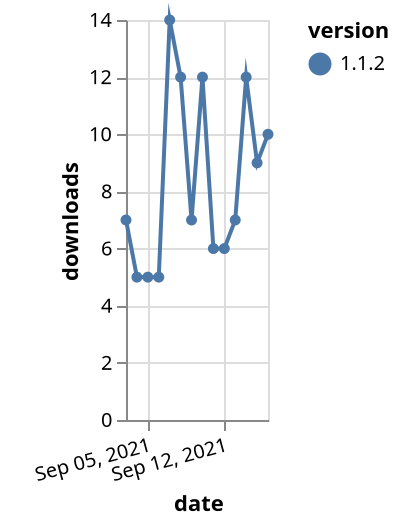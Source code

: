 {"$schema": "https://vega.github.io/schema/vega-lite/v5.json", "description": "A simple bar chart with embedded data.", "data": {"values": [{"date": "2021-09-03", "total": 23114, "delta": 7, "version": "1.1.2"}, {"date": "2021-09-04", "total": 23119, "delta": 5, "version": "1.1.2"}, {"date": "2021-09-05", "total": 23124, "delta": 5, "version": "1.1.2"}, {"date": "2021-09-06", "total": 23129, "delta": 5, "version": "1.1.2"}, {"date": "2021-09-07", "total": 23143, "delta": 14, "version": "1.1.2"}, {"date": "2021-09-08", "total": 23155, "delta": 12, "version": "1.1.2"}, {"date": "2021-09-09", "total": 23162, "delta": 7, "version": "1.1.2"}, {"date": "2021-09-10", "total": 23174, "delta": 12, "version": "1.1.2"}, {"date": "2021-09-11", "total": 23180, "delta": 6, "version": "1.1.2"}, {"date": "2021-09-12", "total": 23186, "delta": 6, "version": "1.1.2"}, {"date": "2021-09-13", "total": 23193, "delta": 7, "version": "1.1.2"}, {"date": "2021-09-14", "total": 23205, "delta": 12, "version": "1.1.2"}, {"date": "2021-09-15", "total": 23214, "delta": 9, "version": "1.1.2"}, {"date": "2021-09-16", "total": 23224, "delta": 10, "version": "1.1.2"}]}, "width": "container", "mark": {"type": "line", "point": {"filled": true}}, "encoding": {"x": {"field": "date", "type": "temporal", "timeUnit": "yearmonthdate", "title": "date", "axis": {"labelAngle": -15}}, "y": {"field": "delta", "type": "quantitative", "title": "downloads"}, "color": {"field": "version", "type": "nominal"}, "tooltip": {"field": "delta"}}}